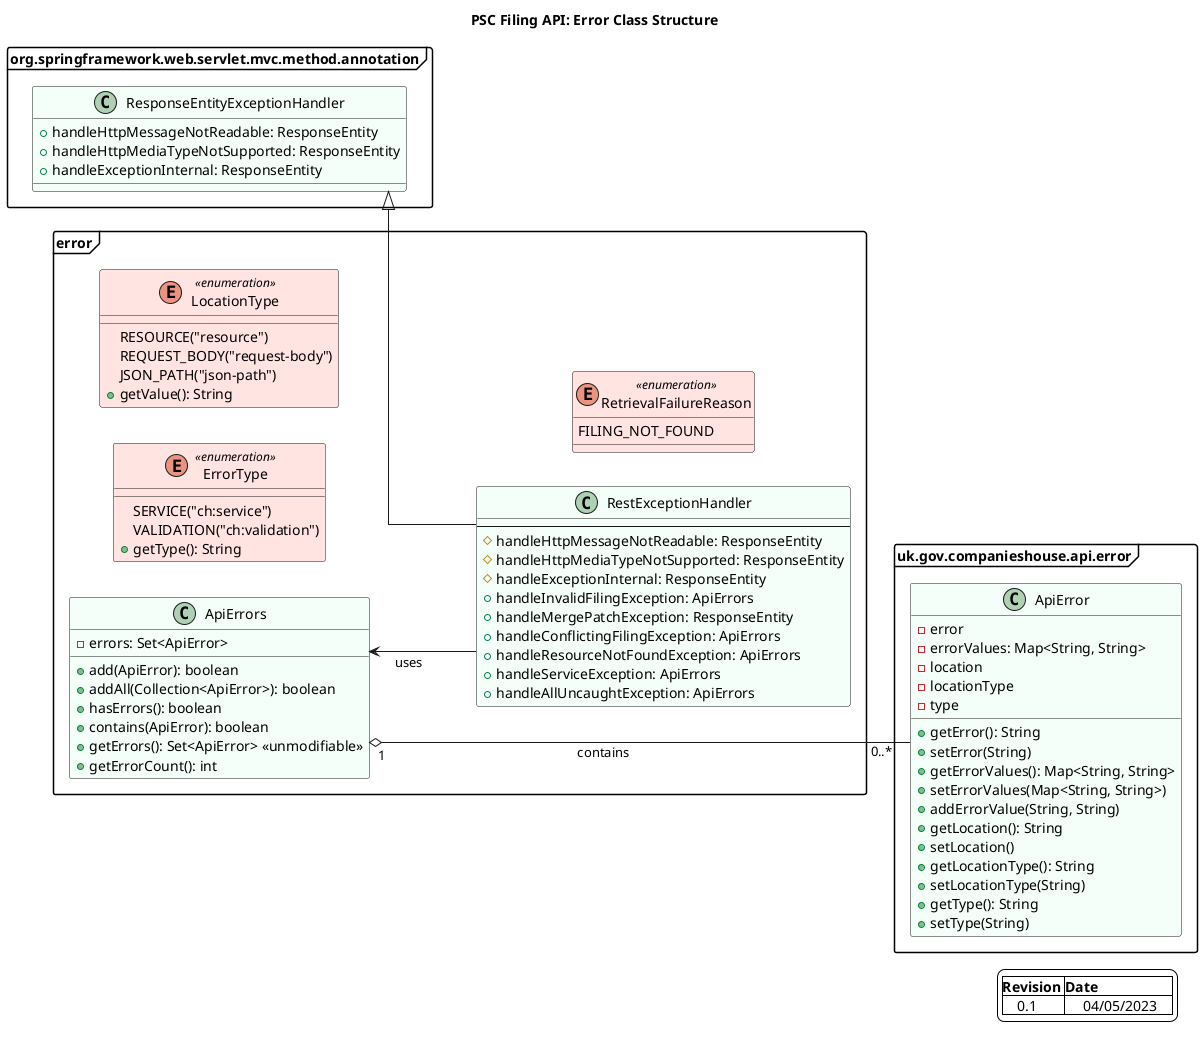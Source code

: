 @startuml

title PSC Filing API: Error Class Structure
skinparam BackgroundColor White
skinparam ArrowPadding 2
skinparam linetype ortho
skinparam PackageBackgroundColor White
skinparam packageStyle frame
skinparam defaultFontColor black
'for grouping package names
set separator none
left to right direction

legend right
|=Revision |=Date |
|    0.1    |     04/05/2023    |
end legend

skinparam class {
  BackgroundColor MintCream
}
skinparam class<<enumeration>> {
  BackgroundColor MistyRose
}

package org.springframework.web.servlet.mvc.method.annotation {
  class ResponseEntityExceptionHandler {
          +handleHttpMessageNotReadable: ResponseEntity
          +handleHttpMediaTypeNotSupported: ResponseEntity
          +handleExceptionInternal: ResponseEntity

  }
}

package uk.gov.companieshouse.api.error {

    class ApiError {
        -error
        -errorValues: Map<String, String>
        -location
        -locationType
        -type

        +getError(): String
        +setError(String)
        +getErrorValues(): Map<String, String>
        +setErrorValues(Map<String, String>)
        +addErrorValue(String, String)
        +getLocation(): String
        +setLocation()
        +getLocationType(): String
        +setLocationType(String)
        +getType(): String
        +setType(String)
    }
}

package error {
    enum ErrorType <<enumeration>> {
        SERVICE("ch:service")
        VALIDATION("ch:validation")
        +getType(): String
    }

    enum LocationType <<enumeration>> {
        RESOURCE("resource")
        REQUEST_BODY("request-body")
        JSON_PATH("json-path")
        +getValue(): String
    }

    enum RetrievalFailureReason <<enumeration>> {
        FILING_NOT_FOUND
    }

    class RestExceptionHandler extends ResponseEntityExceptionHandler {
        ---
        #handleHttpMessageNotReadable: ResponseEntity
        #handleHttpMediaTypeNotSupported: ResponseEntity
        #handleExceptionInternal: ResponseEntity
        +handleInvalidFilingException: ApiErrors
        +handleMergePatchException: ResponseEntity
        +handleConflictingFilingException: ApiErrors
        +handleResourceNotFoundException: ApiErrors
        +handleServiceException: ApiErrors
        +handleAllUncaughtException: ApiErrors
    }

        class ApiErrors {
        -errors: Set<ApiError>

        +add(ApiError): boolean
        +addAll(Collection<ApiError>): boolean
        +hasErrors(): boolean
        +contains(ApiError): boolean
        +getErrors(): Set<ApiError> <<unmodifiable>>
        +getErrorCount(): int
        }

}

 ApiErrors "1 " o--- "0..*   " ApiError :"contains   "
 ApiErrors <-- RestExceptionHandler : "uses"

@enduml